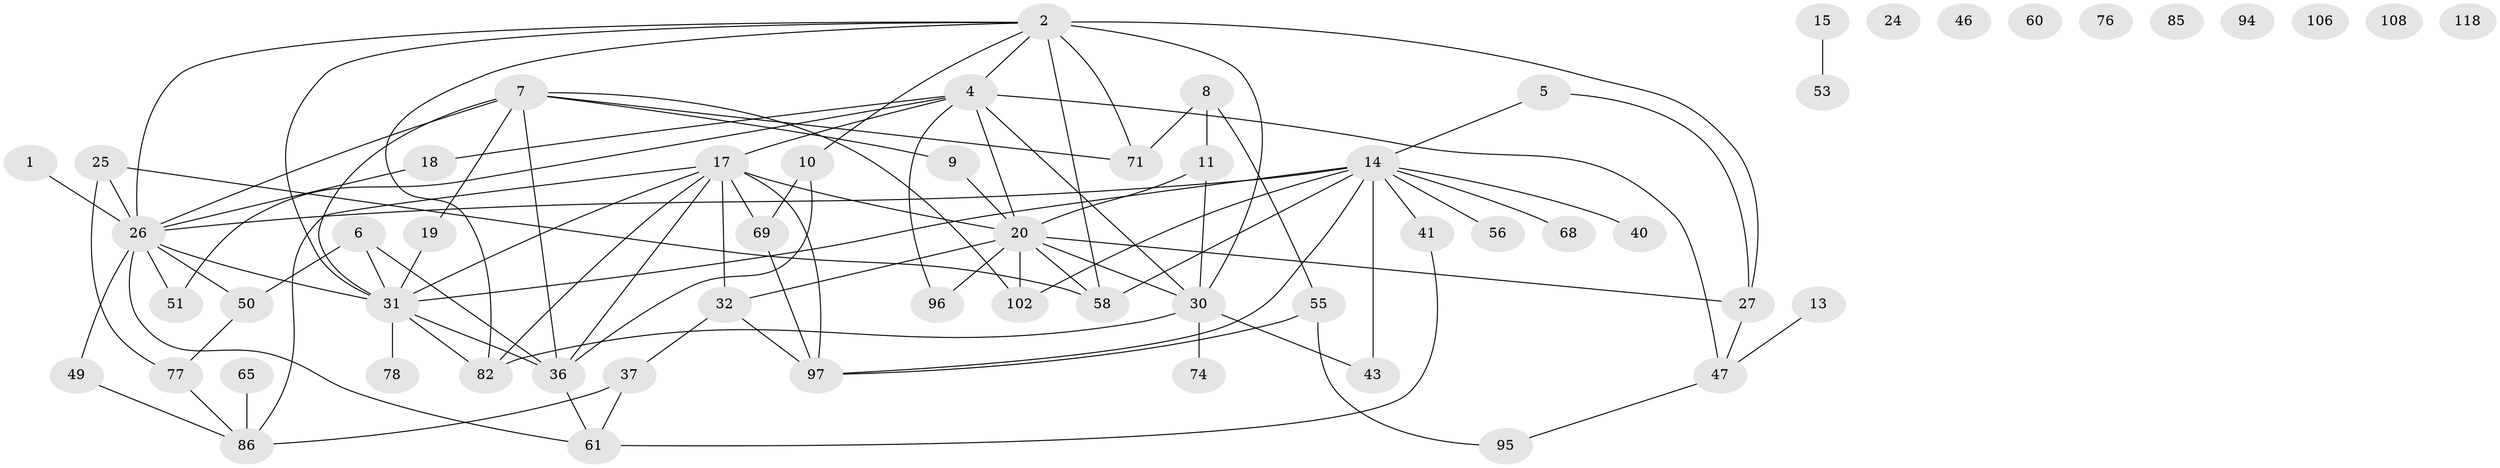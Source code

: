 // original degree distribution, {1: 0.1694915254237288, 5: 0.07627118644067797, 8: 0.01694915254237288, 2: 0.2627118644067797, 3: 0.22033898305084745, 7: 0.025423728813559324, 4: 0.11016949152542373, 6: 0.0423728813559322, 0: 0.07627118644067797}
// Generated by graph-tools (version 1.1) at 2025/16/03/04/25 18:16:47]
// undirected, 59 vertices, 94 edges
graph export_dot {
graph [start="1"]
  node [color=gray90,style=filled];
  1 [super="+23"];
  2 [super="+3+22"];
  4 [super="+12"];
  5;
  6;
  7 [super="+93+98"];
  8 [super="+45"];
  9;
  10 [super="+29"];
  11 [super="+88"];
  13 [super="+63"];
  14 [super="+28+109+16"];
  15;
  17 [super="+38+73"];
  18;
  19 [super="+33"];
  20 [super="+44+72+34"];
  24;
  25;
  26 [super="+39+52+42"];
  27 [super="+103"];
  30 [super="+35+67"];
  31 [super="+101+48+99"];
  32;
  36 [super="+112+70"];
  37 [super="+110"];
  40 [super="+80"];
  41 [super="+81"];
  43;
  46;
  47 [super="+62"];
  49;
  50 [super="+54"];
  51 [super="+90"];
  53;
  55;
  56;
  58;
  60;
  61;
  65;
  68;
  69 [super="+116"];
  71;
  74;
  76;
  77 [super="+117"];
  78;
  82 [super="+83"];
  85;
  86 [super="+100"];
  94;
  95;
  96;
  97 [super="+105"];
  102;
  106;
  108;
  118;
  1 -- 26;
  2 -- 71;
  2 -- 10;
  2 -- 82;
  2 -- 30 [weight=3];
  2 -- 4;
  2 -- 26;
  2 -- 27;
  2 -- 31 [weight=2];
  2 -- 58;
  4 -- 30;
  4 -- 96;
  4 -- 47;
  4 -- 18;
  4 -- 51;
  4 -- 17;
  4 -- 20;
  5 -- 14;
  5 -- 27;
  6 -- 36;
  6 -- 31;
  6 -- 50;
  7 -- 31;
  7 -- 26;
  7 -- 36;
  7 -- 19;
  7 -- 102;
  7 -- 71;
  7 -- 9;
  8 -- 71;
  8 -- 11;
  8 -- 55;
  9 -- 20;
  10 -- 69;
  10 -- 36;
  11 -- 30;
  11 -- 20;
  13 -- 47;
  14 -- 68 [weight=2];
  14 -- 97;
  14 -- 58;
  14 -- 102;
  14 -- 43 [weight=2];
  14 -- 56;
  14 -- 26;
  14 -- 31 [weight=2];
  14 -- 40;
  14 -- 41;
  15 -- 53;
  17 -- 97 [weight=2];
  17 -- 32;
  17 -- 36;
  17 -- 82;
  17 -- 20;
  17 -- 86;
  17 -- 31;
  17 -- 69;
  18 -- 26;
  19 -- 31;
  20 -- 102;
  20 -- 30;
  20 -- 96;
  20 -- 27;
  20 -- 32;
  20 -- 58;
  25 -- 58;
  25 -- 77;
  25 -- 26;
  26 -- 49;
  26 -- 51;
  26 -- 61;
  26 -- 31;
  26 -- 50;
  27 -- 47;
  30 -- 74;
  30 -- 43;
  30 -- 82;
  31 -- 82;
  31 -- 36;
  31 -- 78;
  32 -- 37;
  32 -- 97;
  36 -- 61;
  37 -- 61;
  37 -- 86;
  41 -- 61;
  47 -- 95;
  49 -- 86;
  50 -- 77;
  55 -- 95;
  55 -- 97;
  65 -- 86;
  69 -- 97;
  77 -- 86;
}
